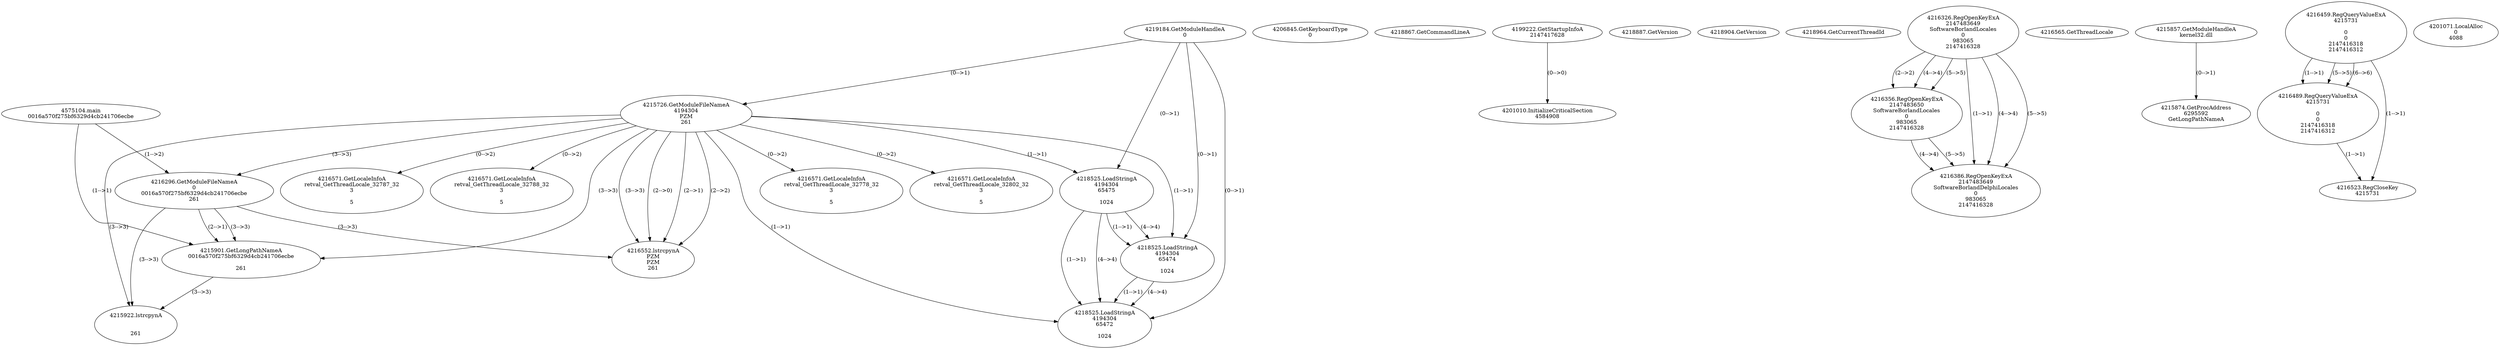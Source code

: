 // Global SCDG with merge call
digraph {
	0 [label="4575104.main
0016a570f275bf6329d4cb241706ecbe"]
	1 [label="4219184.GetModuleHandleA
0"]
	2 [label="4206845.GetKeyboardType
0"]
	3 [label="4218867.GetCommandLineA
"]
	4 [label="4199222.GetStartupInfoA
2147417628"]
	5 [label="4218887.GetVersion
"]
	6 [label="4218904.GetVersion
"]
	7 [label="4218964.GetCurrentThreadId
"]
	8 [label="4215726.GetModuleFileNameA
4194304
PZM
261"]
	1 -> 8 [label="(0-->1)"]
	9 [label="4216296.GetModuleFileNameA
0
0016a570f275bf6329d4cb241706ecbe
261"]
	0 -> 9 [label="(1-->2)"]
	8 -> 9 [label="(3-->3)"]
	10 [label="4216326.RegOpenKeyExA
2147483649
Software\Borland\Locales
0
983065
2147416328"]
	11 [label="4216356.RegOpenKeyExA
2147483650
Software\Borland\Locales
0
983065
2147416328"]
	10 -> 11 [label="(2-->2)"]
	10 -> 11 [label="(4-->4)"]
	10 -> 11 [label="(5-->5)"]
	12 [label="4216386.RegOpenKeyExA
2147483649
Software\Borland\Delphi\Locales
0
983065
2147416328"]
	10 -> 12 [label="(1-->1)"]
	10 -> 12 [label="(4-->4)"]
	11 -> 12 [label="(4-->4)"]
	10 -> 12 [label="(5-->5)"]
	11 -> 12 [label="(5-->5)"]
	13 [label="4216552.lstrcpynA
PZM
PZM
261"]
	8 -> 13 [label="(2-->1)"]
	8 -> 13 [label="(2-->2)"]
	8 -> 13 [label="(3-->3)"]
	9 -> 13 [label="(3-->3)"]
	8 -> 13 [label="(2-->0)"]
	14 [label="4216565.GetThreadLocale
"]
	15 [label="4216571.GetLocaleInfoA
retval_GetThreadLocale_32778_32
3

5"]
	8 -> 15 [label="(0-->2)"]
	16 [label="4218525.LoadStringA
4194304
65475

1024"]
	1 -> 16 [label="(0-->1)"]
	8 -> 16 [label="(1-->1)"]
	17 [label="4215857.GetModuleHandleA
kernel32.dll"]
	18 [label="4215874.GetProcAddress
6295592
GetLongPathNameA"]
	17 -> 18 [label="(0-->1)"]
	19 [label="4215901.GetLongPathNameA
0016a570f275bf6329d4cb241706ecbe

261"]
	0 -> 19 [label="(1-->1)"]
	9 -> 19 [label="(2-->1)"]
	8 -> 19 [label="(3-->3)"]
	9 -> 19 [label="(3-->3)"]
	20 [label="4215922.lstrcpynA


261"]
	8 -> 20 [label="(3-->3)"]
	9 -> 20 [label="(3-->3)"]
	19 -> 20 [label="(3-->3)"]
	21 [label="4216459.RegQueryValueExA
4215731

0
0
2147416318
2147416312"]
	22 [label="4216489.RegQueryValueExA
4215731

0
0
2147416318
2147416312"]
	21 -> 22 [label="(1-->1)"]
	21 -> 22 [label="(5-->5)"]
	21 -> 22 [label="(6-->6)"]
	23 [label="4216523.RegCloseKey
4215731"]
	21 -> 23 [label="(1-->1)"]
	22 -> 23 [label="(1-->1)"]
	24 [label="4216571.GetLocaleInfoA
retval_GetThreadLocale_32802_32
3

5"]
	8 -> 24 [label="(0-->2)"]
	25 [label="4216571.GetLocaleInfoA
retval_GetThreadLocale_32787_32
3

5"]
	8 -> 25 [label="(0-->2)"]
	26 [label="4216571.GetLocaleInfoA
retval_GetThreadLocale_32788_32
3

5"]
	8 -> 26 [label="(0-->2)"]
	27 [label="4218525.LoadStringA
4194304
65474

1024"]
	1 -> 27 [label="(0-->1)"]
	8 -> 27 [label="(1-->1)"]
	16 -> 27 [label="(1-->1)"]
	16 -> 27 [label="(4-->4)"]
	28 [label="4201010.InitializeCriticalSection
4584908"]
	4 -> 28 [label="(0-->0)"]
	29 [label="4201071.LocalAlloc
0
4088"]
	30 [label="4218525.LoadStringA
4194304
65472

1024"]
	1 -> 30 [label="(0-->1)"]
	8 -> 30 [label="(1-->1)"]
	16 -> 30 [label="(1-->1)"]
	27 -> 30 [label="(1-->1)"]
	16 -> 30 [label="(4-->4)"]
	27 -> 30 [label="(4-->4)"]
}
